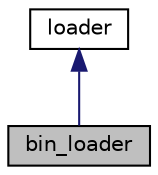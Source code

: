 digraph "bin_loader"
{
 // LATEX_PDF_SIZE
  edge [fontname="Helvetica",fontsize="10",labelfontname="Helvetica",labelfontsize="10"];
  node [fontname="Helvetica",fontsize="10",shape=record];
  Node1 [label="bin_loader",height=0.2,width=0.4,color="black", fillcolor="grey75", style="filled", fontcolor="black",tooltip="bin_loader implements the loader class to load data from a binary file in an object that inherits fro..."];
  Node2 -> Node1 [dir="back",color="midnightblue",fontsize="10",style="solid",fontname="Helvetica"];
  Node2 [label="loader",height=0.2,width=0.4,color="black", fillcolor="white", style="filled",URL="$classloader.html",tooltip="Loader is an abstract class used to load data from a source file in an object that inherits from stor..."];
}
